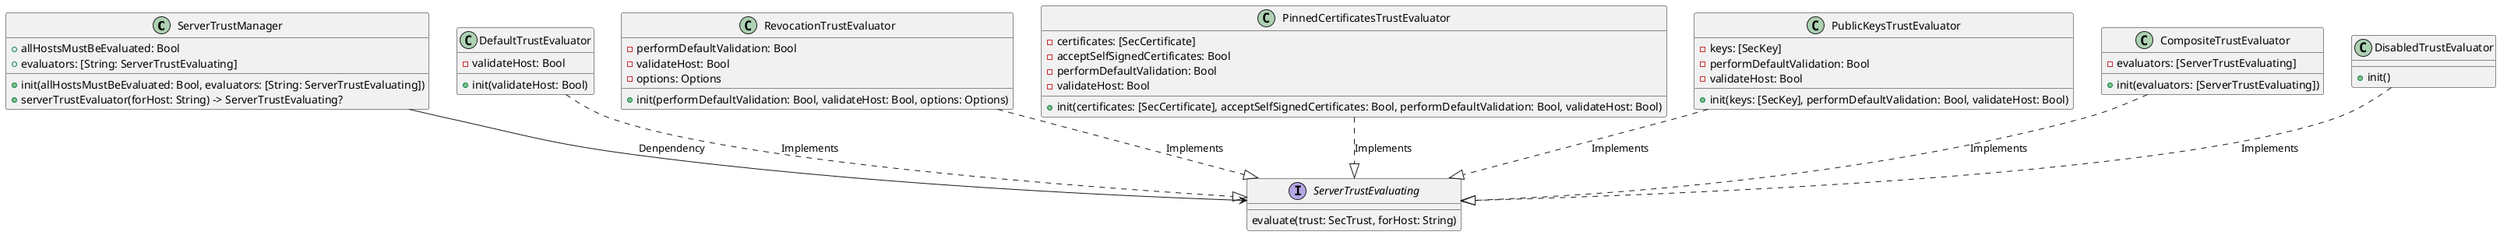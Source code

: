 @startuml Alamofire-ServerTrust

class ServerTrustManager {
    + allHostsMustBeEvaluated: Bool
    + evaluators: [String: ServerTrustEvaluating]
    + init(allHostsMustBeEvaluated: Bool, evaluators: [String: ServerTrustEvaluating])
    + serverTrustEvaluator(forHost: String) -> ServerTrustEvaluating?
}

ServerTrustManager --> ServerTrustEvaluating: Denpendency

interface ServerTrustEvaluating {
    evaluate(trust: SecTrust, forHost: String)
}

class DefaultTrustEvaluator {
    - validateHost: Bool
    + init(validateHost: Bool)
}

class RevocationTrustEvaluator {
    - performDefaultValidation: Bool
    - validateHost: Bool
    - options: Options
    + init(performDefaultValidation: Bool, validateHost: Bool, options: Options)
}

class PinnedCertificatesTrustEvaluator {
    - certificates: [SecCertificate]
    - acceptSelfSignedCertificates: Bool
    - performDefaultValidation: Bool
    - validateHost: Bool
    + init(certificates: [SecCertificate], acceptSelfSignedCertificates: Bool, performDefaultValidation: Bool, validateHost: Bool)
}

class PublicKeysTrustEvaluator {
    - keys: [SecKey]
    - performDefaultValidation: Bool
    - validateHost: Bool
    + init(keys: [SecKey], performDefaultValidation: Bool, validateHost: Bool)
}

class CompositeTrustEvaluator {
    - evaluators: [ServerTrustEvaluating]
    + init(evaluators: [ServerTrustEvaluating])
}

' THIS EVALUATOR SHOULD NEVER BE USED IN PRODUCTION!
class DisabledTrustEvaluator {
    + init()
}

DefaultTrustEvaluator ..|> ServerTrustEvaluating: Implements
RevocationTrustEvaluator ..|> ServerTrustEvaluating: Implements
PinnedCertificatesTrustEvaluator ..|> ServerTrustEvaluating: Implements
PublicKeysTrustEvaluator ..|> ServerTrustEvaluating: Implements
CompositeTrustEvaluator ..|> ServerTrustEvaluating: Implements
DisabledTrustEvaluator ..|> ServerTrustEvaluating: Implements

@enduml